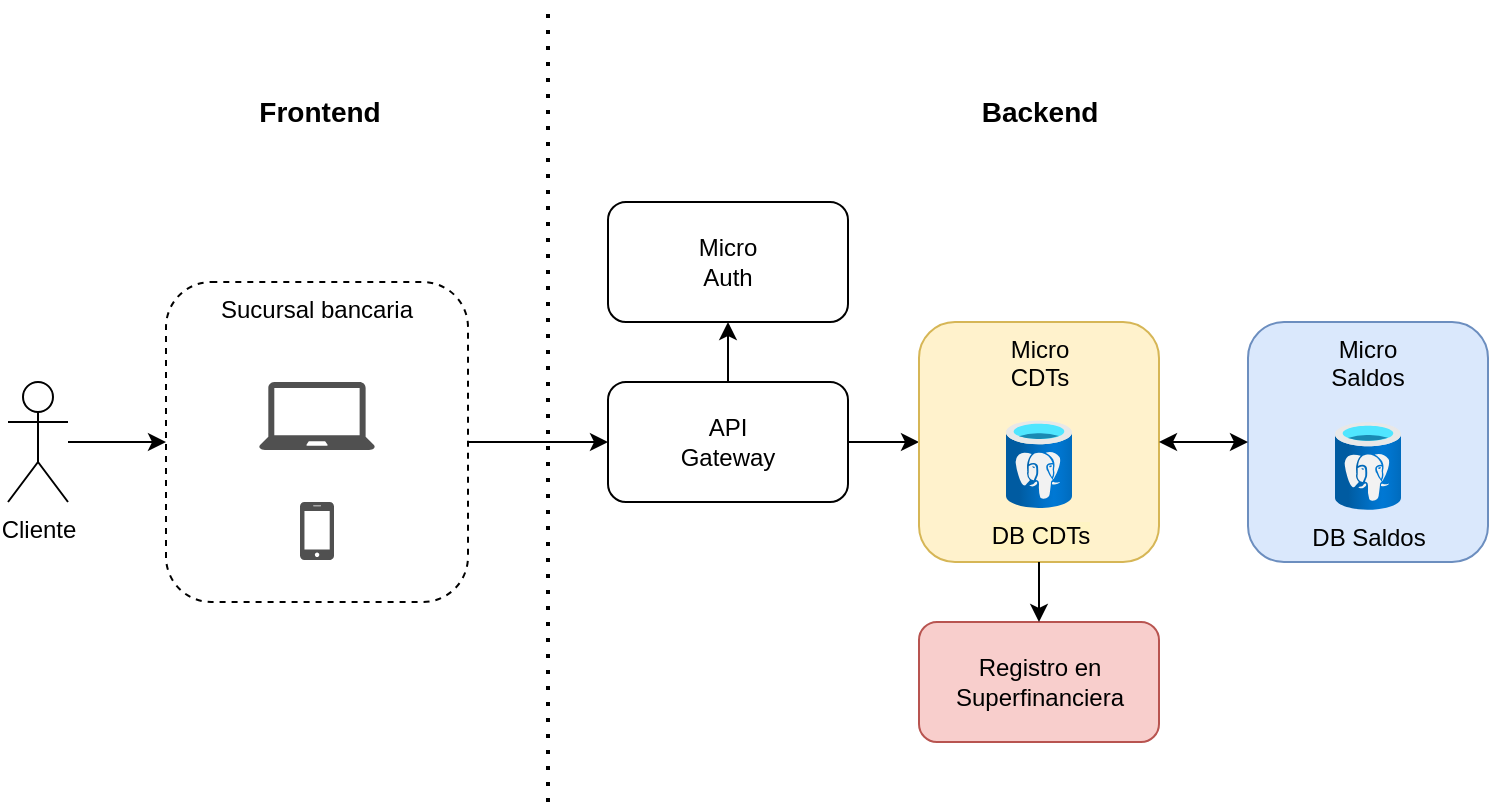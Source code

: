 <mxfile version="25.0.3">
  <diagram name="Página-1" id="JFG_nryDpg6CDqc8TxxQ">
    <mxGraphModel dx="977" dy="651" grid="1" gridSize="10" guides="1" tooltips="1" connect="1" arrows="1" fold="1" page="1" pageScale="1" pageWidth="827" pageHeight="1169" math="0" shadow="0">
      <root>
        <mxCell id="0" />
        <mxCell id="1" parent="0" />
        <mxCell id="BciXGnmGfQawnQU4-UZK-16" style="edgeStyle=orthogonalEdgeStyle;rounded=0;orthogonalLoop=1;jettySize=auto;html=1;entryX=0;entryY=0.5;entryDx=0;entryDy=0;" edge="1" parent="1" source="BciXGnmGfQawnQU4-UZK-5" target="BciXGnmGfQawnQU4-UZK-14">
          <mxGeometry relative="1" as="geometry" />
        </mxCell>
        <mxCell id="BciXGnmGfQawnQU4-UZK-5" value="Sucursal bancaria" style="rounded=1;whiteSpace=wrap;html=1;verticalAlign=top;fontSize=12;fontStyle=0;dashed=1;" vertex="1" parent="1">
          <mxGeometry x="149" y="270" width="151" height="160" as="geometry" />
        </mxCell>
        <mxCell id="BciXGnmGfQawnQU4-UZK-6" style="edgeStyle=orthogonalEdgeStyle;rounded=0;orthogonalLoop=1;jettySize=auto;html=1;entryX=0;entryY=0.5;entryDx=0;entryDy=0;" edge="1" parent="1" source="BciXGnmGfQawnQU4-UZK-1" target="BciXGnmGfQawnQU4-UZK-5">
          <mxGeometry relative="1" as="geometry" />
        </mxCell>
        <mxCell id="BciXGnmGfQawnQU4-UZK-1" value="Cliente" style="shape=umlActor;verticalLabelPosition=bottom;verticalAlign=top;html=1;outlineConnect=0;" vertex="1" parent="1">
          <mxGeometry x="70" y="320" width="30" height="60" as="geometry" />
        </mxCell>
        <mxCell id="BciXGnmGfQawnQU4-UZK-3" value="" style="sketch=0;pointerEvents=1;shadow=0;dashed=0;html=1;strokeColor=none;fillColor=#505050;labelPosition=center;verticalLabelPosition=bottom;verticalAlign=top;outlineConnect=0;align=center;shape=mxgraph.office.devices.cell_phone_iphone_proportional;" vertex="1" parent="1">
          <mxGeometry x="216" y="380" width="17" height="29" as="geometry" />
        </mxCell>
        <mxCell id="BciXGnmGfQawnQU4-UZK-4" value="" style="sketch=0;pointerEvents=1;shadow=0;dashed=0;html=1;strokeColor=none;fillColor=#505050;labelPosition=center;verticalLabelPosition=bottom;verticalAlign=top;outlineConnect=0;align=center;shape=mxgraph.office.devices.laptop;" vertex="1" parent="1">
          <mxGeometry x="195.5" y="320" width="58" height="34" as="geometry" />
        </mxCell>
        <mxCell id="BciXGnmGfQawnQU4-UZK-7" value="" style="endArrow=none;dashed=1;html=1;dashPattern=1 3;strokeWidth=2;rounded=0;" edge="1" parent="1">
          <mxGeometry width="50" height="50" relative="1" as="geometry">
            <mxPoint x="340" y="530" as="sourcePoint" />
            <mxPoint x="340" y="130" as="targetPoint" />
          </mxGeometry>
        </mxCell>
        <mxCell id="BciXGnmGfQawnQU4-UZK-8" value="Frontend" style="text;html=1;align=center;verticalAlign=middle;whiteSpace=wrap;rounded=0;fontStyle=1;fontSize=14;" vertex="1" parent="1">
          <mxGeometry x="195.5" y="170" width="60" height="30" as="geometry" />
        </mxCell>
        <mxCell id="BciXGnmGfQawnQU4-UZK-9" value="Backend" style="text;html=1;align=center;verticalAlign=middle;whiteSpace=wrap;rounded=0;fontStyle=1;fontSize=14;" vertex="1" parent="1">
          <mxGeometry x="555.5" y="170" width="60" height="30" as="geometry" />
        </mxCell>
        <mxCell id="BciXGnmGfQawnQU4-UZK-10" value="Micro&lt;div&gt;Auth&lt;/div&gt;" style="rounded=1;whiteSpace=wrap;html=1;" vertex="1" parent="1">
          <mxGeometry x="370" y="230" width="120" height="60" as="geometry" />
        </mxCell>
        <mxCell id="BciXGnmGfQawnQU4-UZK-12" value="Micro&lt;div&gt;Saldos&lt;/div&gt;" style="rounded=1;whiteSpace=wrap;html=1;fillColor=#dae8fc;strokeColor=#6c8ebf;verticalAlign=top;" vertex="1" parent="1">
          <mxGeometry x="690" y="290" width="120" height="120" as="geometry" />
        </mxCell>
        <mxCell id="BciXGnmGfQawnQU4-UZK-15" style="edgeStyle=orthogonalEdgeStyle;rounded=0;orthogonalLoop=1;jettySize=auto;html=1;entryX=0.5;entryY=1;entryDx=0;entryDy=0;" edge="1" parent="1" source="BciXGnmGfQawnQU4-UZK-14" target="BciXGnmGfQawnQU4-UZK-10">
          <mxGeometry relative="1" as="geometry" />
        </mxCell>
        <mxCell id="BciXGnmGfQawnQU4-UZK-22" style="edgeStyle=orthogonalEdgeStyle;rounded=0;orthogonalLoop=1;jettySize=auto;html=1;entryX=0;entryY=0.5;entryDx=0;entryDy=0;" edge="1" parent="1" source="BciXGnmGfQawnQU4-UZK-14" target="BciXGnmGfQawnQU4-UZK-18">
          <mxGeometry relative="1" as="geometry" />
        </mxCell>
        <mxCell id="BciXGnmGfQawnQU4-UZK-14" value="API&lt;div&gt;Gateway&lt;/div&gt;" style="rounded=1;whiteSpace=wrap;html=1;" vertex="1" parent="1">
          <mxGeometry x="370" y="320" width="120" height="60" as="geometry" />
        </mxCell>
        <mxCell id="BciXGnmGfQawnQU4-UZK-21" value="" style="group" vertex="1" connectable="0" parent="1">
          <mxGeometry x="525.5" y="290" width="120" height="120" as="geometry" />
        </mxCell>
        <mxCell id="BciXGnmGfQawnQU4-UZK-18" value="Micro&lt;div&gt;CDTs&lt;/div&gt;" style="rounded=1;whiteSpace=wrap;html=1;fillColor=#fff2cc;strokeColor=#d6b656;verticalAlign=top;" vertex="1" parent="BciXGnmGfQawnQU4-UZK-21">
          <mxGeometry width="120" height="120.0" as="geometry" />
        </mxCell>
        <mxCell id="BciXGnmGfQawnQU4-UZK-20" value="&lt;span style=&quot;background-color: rgb(255, 244, 195);&quot;&gt;DB CDTs&lt;/span&gt;" style="image;aspect=fixed;html=1;points=[];align=center;fontSize=12;image=img/lib/azure2/databases/Azure_Database_PostgreSQL_Server.svg;" vertex="1" parent="BciXGnmGfQawnQU4-UZK-21">
          <mxGeometry x="43.5" y="49.091" width="33" height="44" as="geometry" />
        </mxCell>
        <mxCell id="BciXGnmGfQawnQU4-UZK-23" value="&lt;span style=&quot;background-color: rgb(218, 232, 252);&quot;&gt;DB Saldos&lt;/span&gt;" style="image;aspect=fixed;html=1;points=[];align=center;fontSize=12;image=img/lib/azure2/databases/Azure_Database_PostgreSQL_Server.svg;" vertex="1" parent="1">
          <mxGeometry x="733.5" y="340.001" width="33" height="44" as="geometry" />
        </mxCell>
        <mxCell id="BciXGnmGfQawnQU4-UZK-28" style="edgeStyle=orthogonalEdgeStyle;rounded=0;orthogonalLoop=1;jettySize=auto;html=1;entryX=0;entryY=0.5;entryDx=0;entryDy=0;startArrow=classic;startFill=1;" edge="1" parent="1" source="BciXGnmGfQawnQU4-UZK-18" target="BciXGnmGfQawnQU4-UZK-12">
          <mxGeometry relative="1" as="geometry" />
        </mxCell>
        <mxCell id="BciXGnmGfQawnQU4-UZK-29" value="Registro en&lt;div&gt;Superfinanciera&lt;/div&gt;" style="rounded=1;whiteSpace=wrap;html=1;fillColor=#f8cecc;strokeColor=#b85450;" vertex="1" parent="1">
          <mxGeometry x="525.5" y="440" width="120" height="60" as="geometry" />
        </mxCell>
        <mxCell id="BciXGnmGfQawnQU4-UZK-30" style="edgeStyle=orthogonalEdgeStyle;rounded=0;orthogonalLoop=1;jettySize=auto;html=1;entryX=0.5;entryY=0;entryDx=0;entryDy=0;" edge="1" parent="1" source="BciXGnmGfQawnQU4-UZK-18" target="BciXGnmGfQawnQU4-UZK-29">
          <mxGeometry relative="1" as="geometry" />
        </mxCell>
      </root>
    </mxGraphModel>
  </diagram>
</mxfile>

